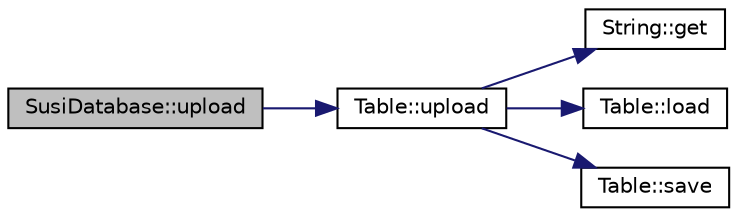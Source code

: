 digraph "SusiDatabase::upload"
{
 // LATEX_PDF_SIZE
  edge [fontname="Helvetica",fontsize="10",labelfontname="Helvetica",labelfontsize="10"];
  node [fontname="Helvetica",fontsize="10",shape=record];
  rankdir="LR";
  Node1 [label="SusiDatabase::upload",height=0.2,width=0.4,color="black", fillcolor="grey75", style="filled", fontcolor="black",tooltip=" "];
  Node1 -> Node2 [color="midnightblue",fontsize="10",style="solid",fontname="Helvetica"];
  Node2 [label="Table::upload",height=0.2,width=0.4,color="black", fillcolor="white", style="filled",URL="$class_table.html#a8d3e99b5bf1392b15764080829f06fe6",tooltip="Десериализира таблица по подаден път на папка"];
  Node2 -> Node3 [color="midnightblue",fontsize="10",style="solid",fontname="Helvetica"];
  Node3 [label="String::get",height=0.2,width=0.4,color="black", fillcolor="white", style="filled",URL="$class_string.html#a5d05517bcc8df58bc5eff312e3926b61",tooltip=" "];
  Node2 -> Node4 [color="midnightblue",fontsize="10",style="solid",fontname="Helvetica"];
  Node4 [label="Table::load",height=0.2,width=0.4,color="black", fillcolor="white", style="filled",URL="$class_table.html#a854413f3c66213e49c085a1d64666f09",tooltip="Десериализира таблица по подаден път на файл"];
  Node2 -> Node5 [color="midnightblue",fontsize="10",style="solid",fontname="Helvetica"];
  Node5 [label="Table::save",height=0.2,width=0.4,color="black", fillcolor="white", style="filled",URL="$class_table.html#a1e280e6e5763fc2c87ec580885b54969",tooltip="Сериализира таблица"];
}
